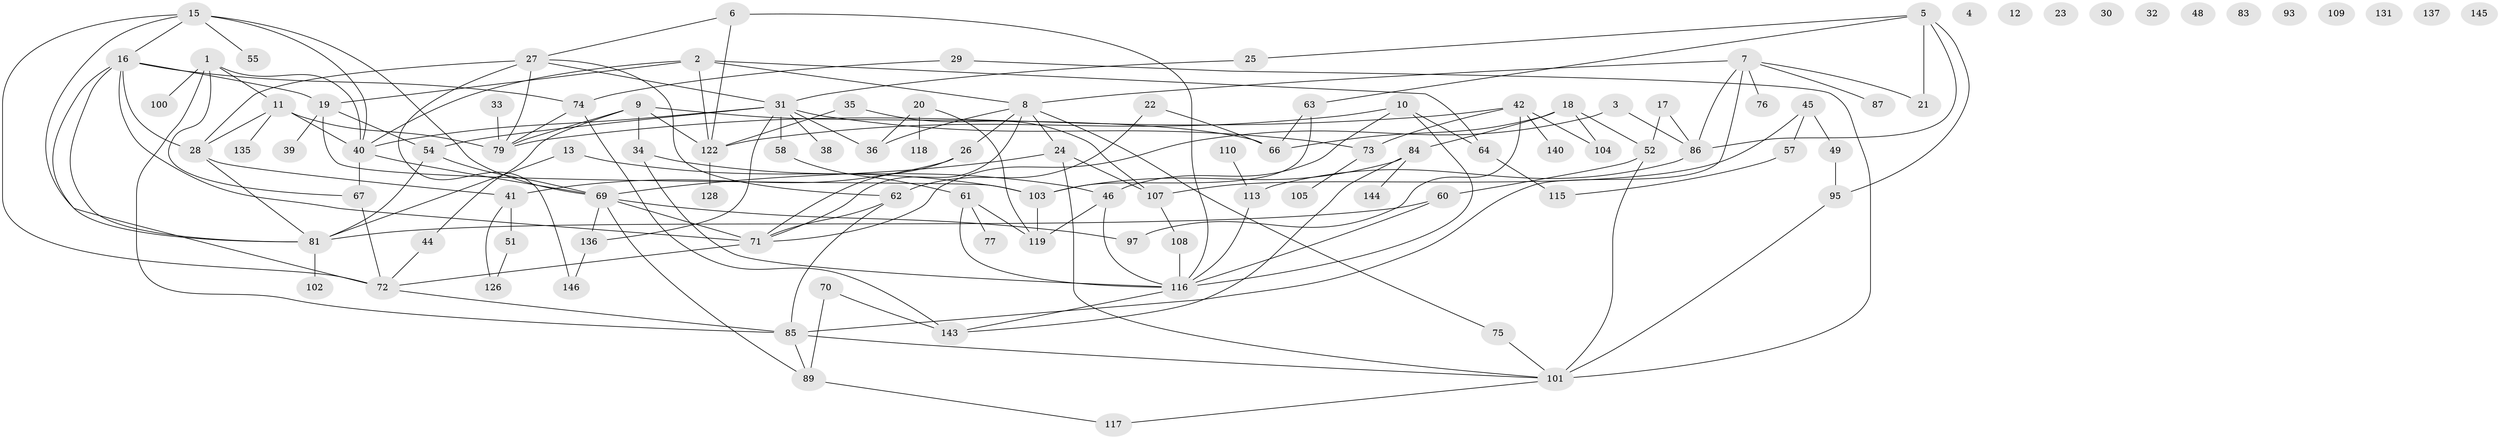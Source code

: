 // Generated by graph-tools (version 1.1) at 2025/23/03/03/25 07:23:25]
// undirected, 106 vertices, 163 edges
graph export_dot {
graph [start="1"]
  node [color=gray90,style=filled];
  1 [super="+124"];
  2 [super="+65"];
  3;
  4;
  5 [super="+14"];
  6 [super="+50"];
  7 [super="+141"];
  8 [super="+92"];
  9;
  10;
  11 [super="+120"];
  12;
  13;
  15 [super="+56"];
  16 [super="+59"];
  17;
  18 [super="+121"];
  19 [super="+112"];
  20 [super="+53"];
  21;
  22 [super="+91"];
  23;
  24 [super="+68"];
  25;
  26;
  27 [super="+43"];
  28 [super="+37"];
  29;
  30;
  31 [super="+139"];
  32 [super="+96"];
  33;
  34;
  35;
  36 [super="+78"];
  38;
  39;
  40 [super="+114"];
  41;
  42 [super="+80"];
  44;
  45 [super="+142"];
  46 [super="+47"];
  48;
  49 [super="+111"];
  51 [super="+82"];
  52 [super="+88"];
  54;
  55;
  57;
  58;
  60;
  61 [super="+99"];
  62;
  63;
  64;
  66 [super="+123"];
  67 [super="+127"];
  69 [super="+129"];
  70;
  71 [super="+90"];
  72 [super="+130"];
  73;
  74 [super="+94"];
  75;
  76;
  77;
  79 [super="+132"];
  81 [super="+98"];
  83;
  84;
  85;
  86 [super="+106"];
  87;
  89;
  93;
  95;
  97;
  100;
  101 [super="+138"];
  102;
  103 [super="+125"];
  104;
  105;
  107;
  108;
  109;
  110;
  113;
  115;
  116 [super="+134"];
  117;
  118;
  119;
  122 [super="+133"];
  126;
  128;
  131;
  135;
  136;
  137;
  140;
  143;
  144;
  145;
  146;
  1 -- 11;
  1 -- 100;
  1 -- 85;
  1 -- 67;
  1 -- 40;
  2 -- 64;
  2 -- 8;
  2 -- 122;
  2 -- 19;
  2 -- 40;
  3 -- 71;
  3 -- 86;
  5 -- 21;
  5 -- 25;
  5 -- 63;
  5 -- 95;
  5 -- 86;
  6 -- 122;
  6 -- 27;
  6 -- 116;
  7 -- 21;
  7 -- 85;
  7 -- 87;
  7 -- 8;
  7 -- 76;
  7 -- 86;
  8 -- 24;
  8 -- 26;
  8 -- 36;
  8 -- 75;
  8 -- 71;
  9 -- 34;
  9 -- 44;
  9 -- 66;
  9 -- 79;
  9 -- 122;
  10 -- 46;
  10 -- 64;
  10 -- 122;
  10 -- 116;
  11 -- 28;
  11 -- 135;
  11 -- 79;
  11 -- 40;
  13 -- 81;
  13 -- 103;
  15 -- 69;
  15 -- 55;
  15 -- 40;
  15 -- 72;
  15 -- 81;
  15 -- 16;
  16 -- 71;
  16 -- 72;
  16 -- 74;
  16 -- 19;
  16 -- 81;
  16 -- 28;
  17 -- 86;
  17 -- 52;
  18 -- 84;
  18 -- 52;
  18 -- 104;
  18 -- 66;
  19 -- 39;
  19 -- 54;
  19 -- 103;
  20 -- 118;
  20 -- 119;
  20 -- 36;
  22 -- 62;
  22 -- 66;
  24 -- 101;
  24 -- 69;
  24 -- 107;
  25 -- 31;
  26 -- 41;
  26 -- 71;
  27 -- 28;
  27 -- 62;
  27 -- 79 [weight=2];
  27 -- 146;
  27 -- 31;
  28 -- 41;
  28 -- 81;
  29 -- 74;
  29 -- 101;
  31 -- 36;
  31 -- 38;
  31 -- 54;
  31 -- 58;
  31 -- 73;
  31 -- 136;
  31 -- 40;
  33 -- 79;
  34 -- 46;
  34 -- 116;
  35 -- 107;
  35 -- 122;
  40 -- 69;
  40 -- 67;
  41 -- 126;
  41 -- 51;
  42 -- 140;
  42 -- 79;
  42 -- 104;
  42 -- 73;
  42 -- 97;
  44 -- 72;
  45 -- 49;
  45 -- 107;
  45 -- 57;
  46 -- 119;
  46 -- 116;
  49 -- 95;
  51 -- 126;
  52 -- 101 [weight=2];
  52 -- 60;
  54 -- 69;
  54 -- 81;
  57 -- 115;
  58 -- 61;
  60 -- 81;
  60 -- 116;
  61 -- 116;
  61 -- 119;
  61 -- 77;
  62 -- 71;
  62 -- 85;
  63 -- 103;
  63 -- 66;
  64 -- 115;
  67 -- 72;
  69 -- 97;
  69 -- 89;
  69 -- 136;
  69 -- 71;
  70 -- 89;
  70 -- 143;
  71 -- 72;
  72 -- 85;
  73 -- 105;
  74 -- 79;
  74 -- 143;
  75 -- 101;
  81 -- 102;
  84 -- 103;
  84 -- 143;
  84 -- 144;
  85 -- 89;
  85 -- 101;
  86 -- 113;
  89 -- 117;
  95 -- 101;
  101 -- 117;
  103 -- 119;
  107 -- 108;
  108 -- 116;
  110 -- 113;
  113 -- 116;
  116 -- 143;
  122 -- 128;
  136 -- 146;
}
